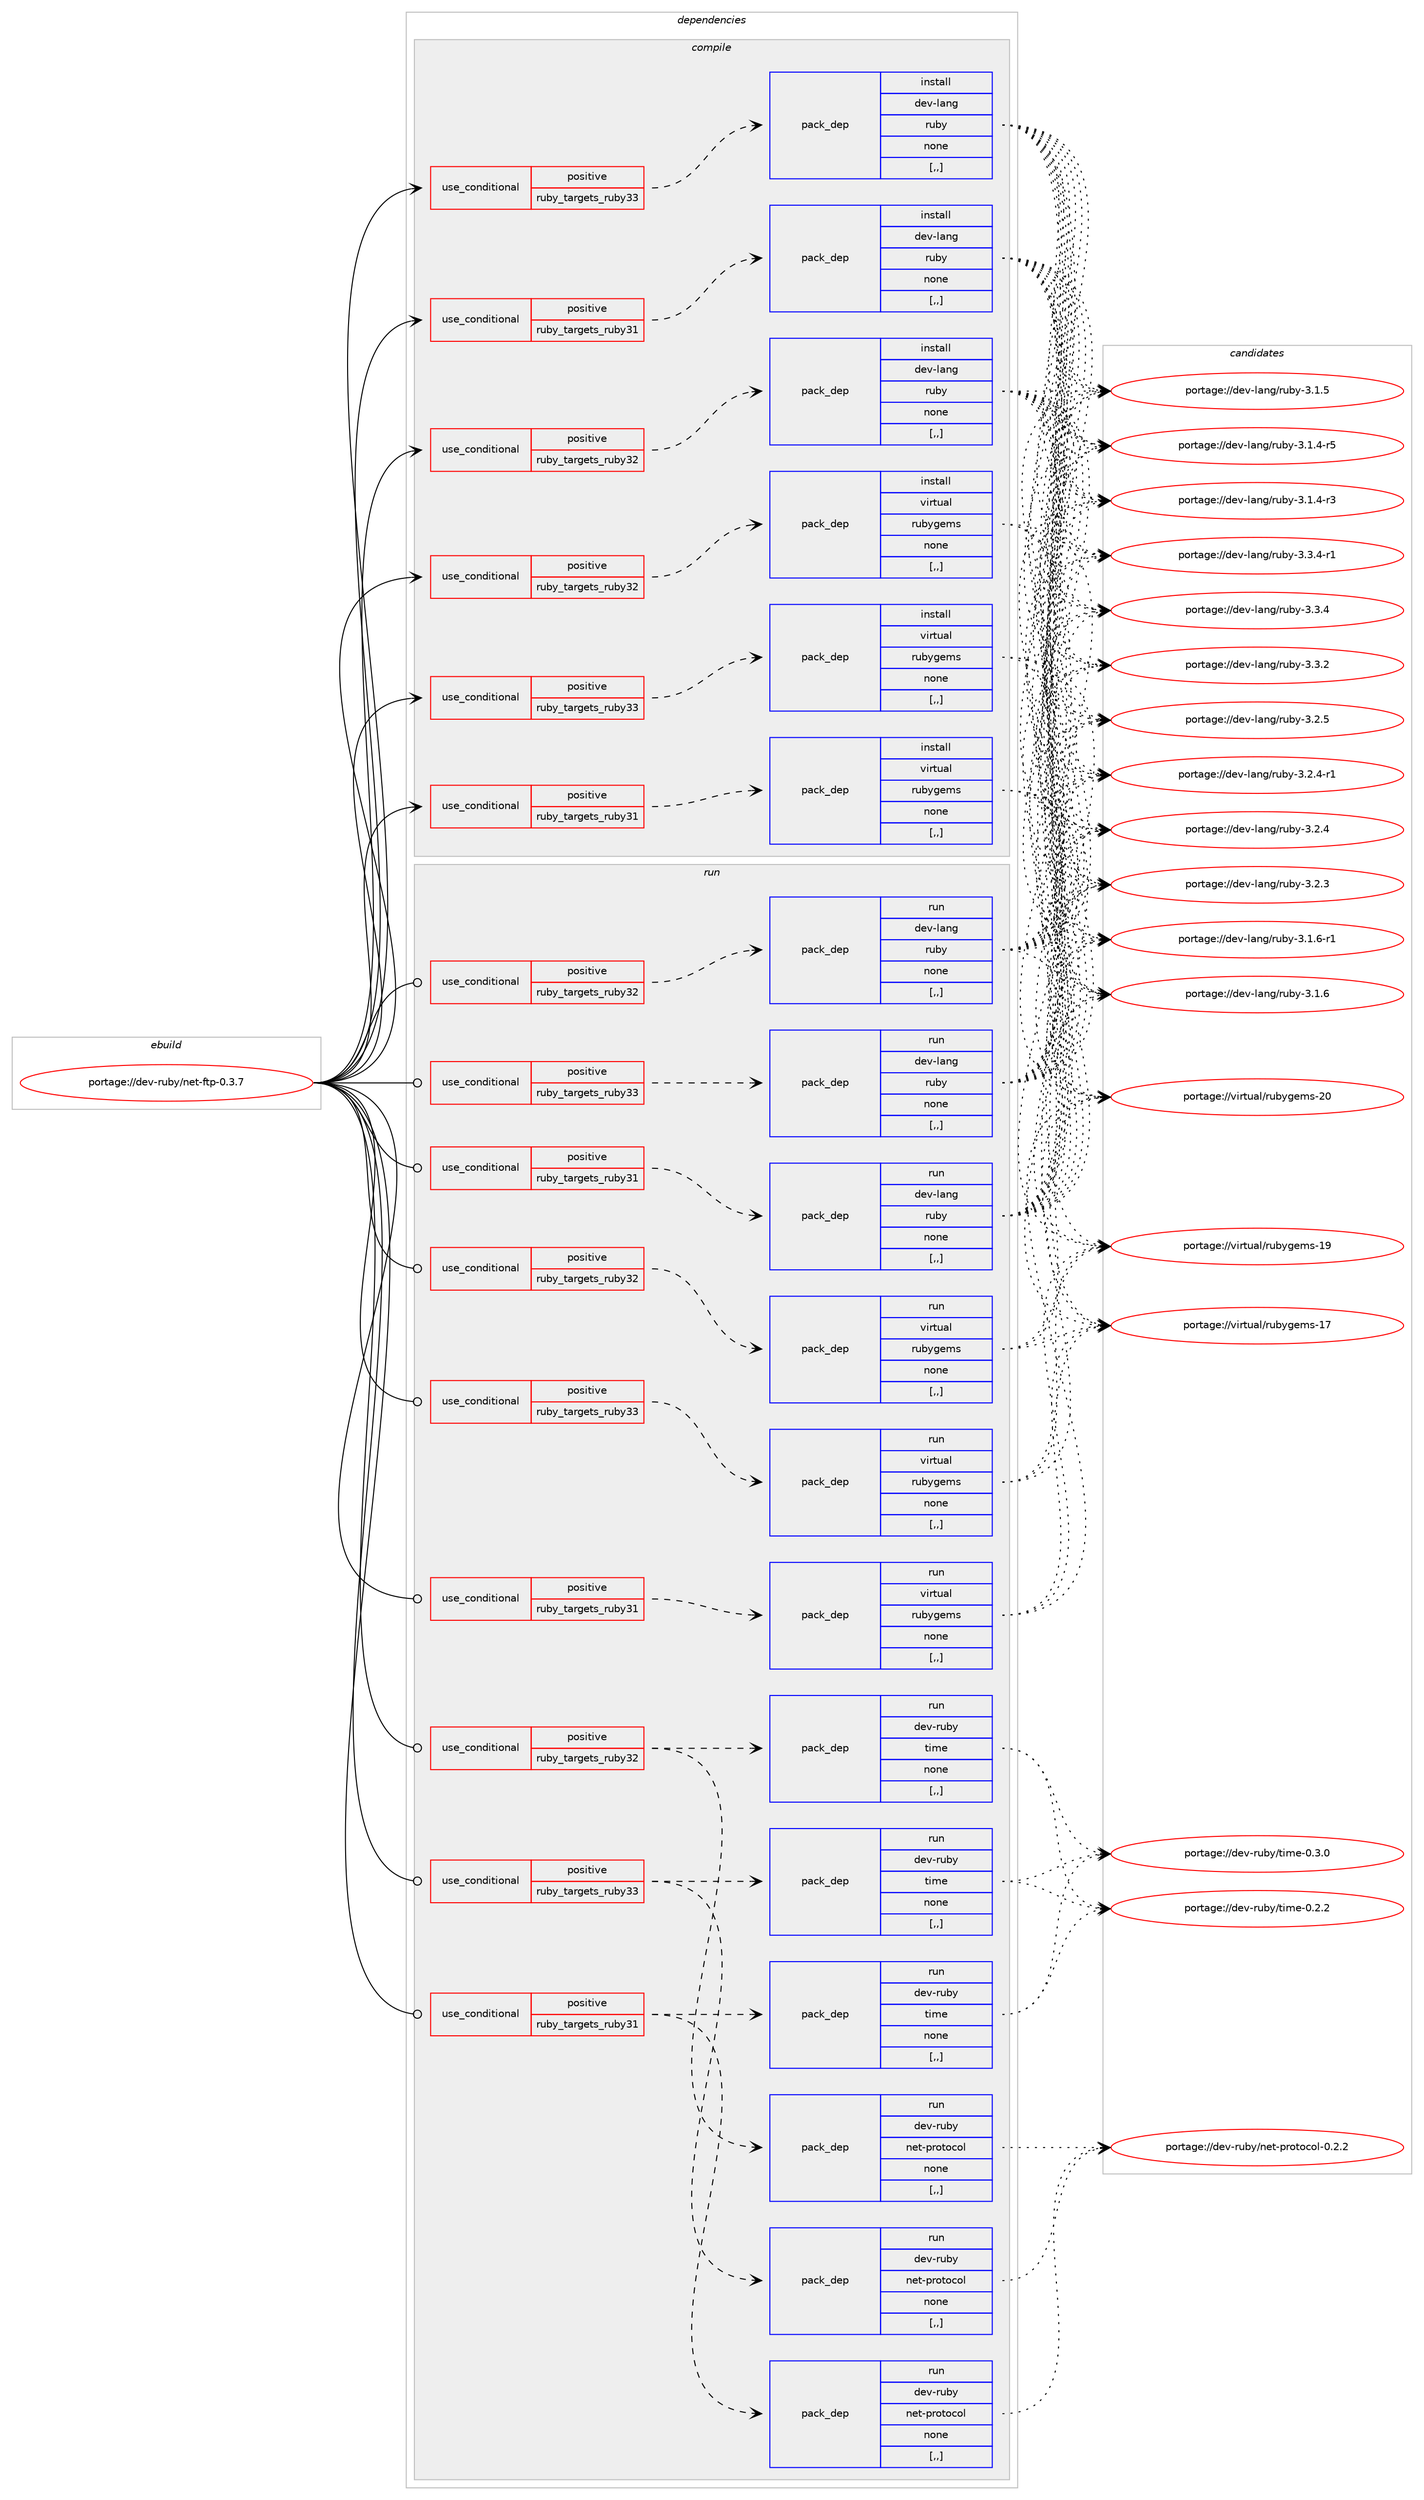digraph prolog {

# *************
# Graph options
# *************

newrank=true;
concentrate=true;
compound=true;
graph [rankdir=LR,fontname=Helvetica,fontsize=10,ranksep=1.5];#, ranksep=2.5, nodesep=0.2];
edge  [arrowhead=vee];
node  [fontname=Helvetica,fontsize=10];

# **********
# The ebuild
# **********

subgraph cluster_leftcol {
color=gray;
label=<<i>ebuild</i>>;
id [label="portage://dev-ruby/net-ftp-0.3.7", color=red, width=4, href="../dev-ruby/net-ftp-0.3.7.svg"];
}

# ****************
# The dependencies
# ****************

subgraph cluster_midcol {
color=gray;
label=<<i>dependencies</i>>;
subgraph cluster_compile {
fillcolor="#eeeeee";
style=filled;
label=<<i>compile</i>>;
subgraph cond51463 {
dependency191815 [label=<<TABLE BORDER="0" CELLBORDER="1" CELLSPACING="0" CELLPADDING="4"><TR><TD ROWSPAN="3" CELLPADDING="10">use_conditional</TD></TR><TR><TD>positive</TD></TR><TR><TD>ruby_targets_ruby31</TD></TR></TABLE>>, shape=none, color=red];
subgraph pack139009 {
dependency191816 [label=<<TABLE BORDER="0" CELLBORDER="1" CELLSPACING="0" CELLPADDING="4" WIDTH="220"><TR><TD ROWSPAN="6" CELLPADDING="30">pack_dep</TD></TR><TR><TD WIDTH="110">install</TD></TR><TR><TD>dev-lang</TD></TR><TR><TD>ruby</TD></TR><TR><TD>none</TD></TR><TR><TD>[,,]</TD></TR></TABLE>>, shape=none, color=blue];
}
dependency191815:e -> dependency191816:w [weight=20,style="dashed",arrowhead="vee"];
}
id:e -> dependency191815:w [weight=20,style="solid",arrowhead="vee"];
subgraph cond51464 {
dependency191817 [label=<<TABLE BORDER="0" CELLBORDER="1" CELLSPACING="0" CELLPADDING="4"><TR><TD ROWSPAN="3" CELLPADDING="10">use_conditional</TD></TR><TR><TD>positive</TD></TR><TR><TD>ruby_targets_ruby31</TD></TR></TABLE>>, shape=none, color=red];
subgraph pack139010 {
dependency191818 [label=<<TABLE BORDER="0" CELLBORDER="1" CELLSPACING="0" CELLPADDING="4" WIDTH="220"><TR><TD ROWSPAN="6" CELLPADDING="30">pack_dep</TD></TR><TR><TD WIDTH="110">install</TD></TR><TR><TD>virtual</TD></TR><TR><TD>rubygems</TD></TR><TR><TD>none</TD></TR><TR><TD>[,,]</TD></TR></TABLE>>, shape=none, color=blue];
}
dependency191817:e -> dependency191818:w [weight=20,style="dashed",arrowhead="vee"];
}
id:e -> dependency191817:w [weight=20,style="solid",arrowhead="vee"];
subgraph cond51465 {
dependency191819 [label=<<TABLE BORDER="0" CELLBORDER="1" CELLSPACING="0" CELLPADDING="4"><TR><TD ROWSPAN="3" CELLPADDING="10">use_conditional</TD></TR><TR><TD>positive</TD></TR><TR><TD>ruby_targets_ruby32</TD></TR></TABLE>>, shape=none, color=red];
subgraph pack139011 {
dependency191820 [label=<<TABLE BORDER="0" CELLBORDER="1" CELLSPACING="0" CELLPADDING="4" WIDTH="220"><TR><TD ROWSPAN="6" CELLPADDING="30">pack_dep</TD></TR><TR><TD WIDTH="110">install</TD></TR><TR><TD>dev-lang</TD></TR><TR><TD>ruby</TD></TR><TR><TD>none</TD></TR><TR><TD>[,,]</TD></TR></TABLE>>, shape=none, color=blue];
}
dependency191819:e -> dependency191820:w [weight=20,style="dashed",arrowhead="vee"];
}
id:e -> dependency191819:w [weight=20,style="solid",arrowhead="vee"];
subgraph cond51466 {
dependency191821 [label=<<TABLE BORDER="0" CELLBORDER="1" CELLSPACING="0" CELLPADDING="4"><TR><TD ROWSPAN="3" CELLPADDING="10">use_conditional</TD></TR><TR><TD>positive</TD></TR><TR><TD>ruby_targets_ruby32</TD></TR></TABLE>>, shape=none, color=red];
subgraph pack139012 {
dependency191822 [label=<<TABLE BORDER="0" CELLBORDER="1" CELLSPACING="0" CELLPADDING="4" WIDTH="220"><TR><TD ROWSPAN="6" CELLPADDING="30">pack_dep</TD></TR><TR><TD WIDTH="110">install</TD></TR><TR><TD>virtual</TD></TR><TR><TD>rubygems</TD></TR><TR><TD>none</TD></TR><TR><TD>[,,]</TD></TR></TABLE>>, shape=none, color=blue];
}
dependency191821:e -> dependency191822:w [weight=20,style="dashed",arrowhead="vee"];
}
id:e -> dependency191821:w [weight=20,style="solid",arrowhead="vee"];
subgraph cond51467 {
dependency191823 [label=<<TABLE BORDER="0" CELLBORDER="1" CELLSPACING="0" CELLPADDING="4"><TR><TD ROWSPAN="3" CELLPADDING="10">use_conditional</TD></TR><TR><TD>positive</TD></TR><TR><TD>ruby_targets_ruby33</TD></TR></TABLE>>, shape=none, color=red];
subgraph pack139013 {
dependency191824 [label=<<TABLE BORDER="0" CELLBORDER="1" CELLSPACING="0" CELLPADDING="4" WIDTH="220"><TR><TD ROWSPAN="6" CELLPADDING="30">pack_dep</TD></TR><TR><TD WIDTH="110">install</TD></TR><TR><TD>dev-lang</TD></TR><TR><TD>ruby</TD></TR><TR><TD>none</TD></TR><TR><TD>[,,]</TD></TR></TABLE>>, shape=none, color=blue];
}
dependency191823:e -> dependency191824:w [weight=20,style="dashed",arrowhead="vee"];
}
id:e -> dependency191823:w [weight=20,style="solid",arrowhead="vee"];
subgraph cond51468 {
dependency191825 [label=<<TABLE BORDER="0" CELLBORDER="1" CELLSPACING="0" CELLPADDING="4"><TR><TD ROWSPAN="3" CELLPADDING="10">use_conditional</TD></TR><TR><TD>positive</TD></TR><TR><TD>ruby_targets_ruby33</TD></TR></TABLE>>, shape=none, color=red];
subgraph pack139014 {
dependency191826 [label=<<TABLE BORDER="0" CELLBORDER="1" CELLSPACING="0" CELLPADDING="4" WIDTH="220"><TR><TD ROWSPAN="6" CELLPADDING="30">pack_dep</TD></TR><TR><TD WIDTH="110">install</TD></TR><TR><TD>virtual</TD></TR><TR><TD>rubygems</TD></TR><TR><TD>none</TD></TR><TR><TD>[,,]</TD></TR></TABLE>>, shape=none, color=blue];
}
dependency191825:e -> dependency191826:w [weight=20,style="dashed",arrowhead="vee"];
}
id:e -> dependency191825:w [weight=20,style="solid",arrowhead="vee"];
}
subgraph cluster_compileandrun {
fillcolor="#eeeeee";
style=filled;
label=<<i>compile and run</i>>;
}
subgraph cluster_run {
fillcolor="#eeeeee";
style=filled;
label=<<i>run</i>>;
subgraph cond51469 {
dependency191827 [label=<<TABLE BORDER="0" CELLBORDER="1" CELLSPACING="0" CELLPADDING="4"><TR><TD ROWSPAN="3" CELLPADDING="10">use_conditional</TD></TR><TR><TD>positive</TD></TR><TR><TD>ruby_targets_ruby31</TD></TR></TABLE>>, shape=none, color=red];
subgraph pack139015 {
dependency191828 [label=<<TABLE BORDER="0" CELLBORDER="1" CELLSPACING="0" CELLPADDING="4" WIDTH="220"><TR><TD ROWSPAN="6" CELLPADDING="30">pack_dep</TD></TR><TR><TD WIDTH="110">run</TD></TR><TR><TD>dev-lang</TD></TR><TR><TD>ruby</TD></TR><TR><TD>none</TD></TR><TR><TD>[,,]</TD></TR></TABLE>>, shape=none, color=blue];
}
dependency191827:e -> dependency191828:w [weight=20,style="dashed",arrowhead="vee"];
}
id:e -> dependency191827:w [weight=20,style="solid",arrowhead="odot"];
subgraph cond51470 {
dependency191829 [label=<<TABLE BORDER="0" CELLBORDER="1" CELLSPACING="0" CELLPADDING="4"><TR><TD ROWSPAN="3" CELLPADDING="10">use_conditional</TD></TR><TR><TD>positive</TD></TR><TR><TD>ruby_targets_ruby31</TD></TR></TABLE>>, shape=none, color=red];
subgraph pack139016 {
dependency191830 [label=<<TABLE BORDER="0" CELLBORDER="1" CELLSPACING="0" CELLPADDING="4" WIDTH="220"><TR><TD ROWSPAN="6" CELLPADDING="30">pack_dep</TD></TR><TR><TD WIDTH="110">run</TD></TR><TR><TD>dev-ruby</TD></TR><TR><TD>net-protocol</TD></TR><TR><TD>none</TD></TR><TR><TD>[,,]</TD></TR></TABLE>>, shape=none, color=blue];
}
dependency191829:e -> dependency191830:w [weight=20,style="dashed",arrowhead="vee"];
subgraph pack139017 {
dependency191831 [label=<<TABLE BORDER="0" CELLBORDER="1" CELLSPACING="0" CELLPADDING="4" WIDTH="220"><TR><TD ROWSPAN="6" CELLPADDING="30">pack_dep</TD></TR><TR><TD WIDTH="110">run</TD></TR><TR><TD>dev-ruby</TD></TR><TR><TD>time</TD></TR><TR><TD>none</TD></TR><TR><TD>[,,]</TD></TR></TABLE>>, shape=none, color=blue];
}
dependency191829:e -> dependency191831:w [weight=20,style="dashed",arrowhead="vee"];
}
id:e -> dependency191829:w [weight=20,style="solid",arrowhead="odot"];
subgraph cond51471 {
dependency191832 [label=<<TABLE BORDER="0" CELLBORDER="1" CELLSPACING="0" CELLPADDING="4"><TR><TD ROWSPAN="3" CELLPADDING="10">use_conditional</TD></TR><TR><TD>positive</TD></TR><TR><TD>ruby_targets_ruby31</TD></TR></TABLE>>, shape=none, color=red];
subgraph pack139018 {
dependency191833 [label=<<TABLE BORDER="0" CELLBORDER="1" CELLSPACING="0" CELLPADDING="4" WIDTH="220"><TR><TD ROWSPAN="6" CELLPADDING="30">pack_dep</TD></TR><TR><TD WIDTH="110">run</TD></TR><TR><TD>virtual</TD></TR><TR><TD>rubygems</TD></TR><TR><TD>none</TD></TR><TR><TD>[,,]</TD></TR></TABLE>>, shape=none, color=blue];
}
dependency191832:e -> dependency191833:w [weight=20,style="dashed",arrowhead="vee"];
}
id:e -> dependency191832:w [weight=20,style="solid",arrowhead="odot"];
subgraph cond51472 {
dependency191834 [label=<<TABLE BORDER="0" CELLBORDER="1" CELLSPACING="0" CELLPADDING="4"><TR><TD ROWSPAN="3" CELLPADDING="10">use_conditional</TD></TR><TR><TD>positive</TD></TR><TR><TD>ruby_targets_ruby32</TD></TR></TABLE>>, shape=none, color=red];
subgraph pack139019 {
dependency191835 [label=<<TABLE BORDER="0" CELLBORDER="1" CELLSPACING="0" CELLPADDING="4" WIDTH="220"><TR><TD ROWSPAN="6" CELLPADDING="30">pack_dep</TD></TR><TR><TD WIDTH="110">run</TD></TR><TR><TD>dev-lang</TD></TR><TR><TD>ruby</TD></TR><TR><TD>none</TD></TR><TR><TD>[,,]</TD></TR></TABLE>>, shape=none, color=blue];
}
dependency191834:e -> dependency191835:w [weight=20,style="dashed",arrowhead="vee"];
}
id:e -> dependency191834:w [weight=20,style="solid",arrowhead="odot"];
subgraph cond51473 {
dependency191836 [label=<<TABLE BORDER="0" CELLBORDER="1" CELLSPACING="0" CELLPADDING="4"><TR><TD ROWSPAN="3" CELLPADDING="10">use_conditional</TD></TR><TR><TD>positive</TD></TR><TR><TD>ruby_targets_ruby32</TD></TR></TABLE>>, shape=none, color=red];
subgraph pack139020 {
dependency191837 [label=<<TABLE BORDER="0" CELLBORDER="1" CELLSPACING="0" CELLPADDING="4" WIDTH="220"><TR><TD ROWSPAN="6" CELLPADDING="30">pack_dep</TD></TR><TR><TD WIDTH="110">run</TD></TR><TR><TD>dev-ruby</TD></TR><TR><TD>net-protocol</TD></TR><TR><TD>none</TD></TR><TR><TD>[,,]</TD></TR></TABLE>>, shape=none, color=blue];
}
dependency191836:e -> dependency191837:w [weight=20,style="dashed",arrowhead="vee"];
subgraph pack139021 {
dependency191838 [label=<<TABLE BORDER="0" CELLBORDER="1" CELLSPACING="0" CELLPADDING="4" WIDTH="220"><TR><TD ROWSPAN="6" CELLPADDING="30">pack_dep</TD></TR><TR><TD WIDTH="110">run</TD></TR><TR><TD>dev-ruby</TD></TR><TR><TD>time</TD></TR><TR><TD>none</TD></TR><TR><TD>[,,]</TD></TR></TABLE>>, shape=none, color=blue];
}
dependency191836:e -> dependency191838:w [weight=20,style="dashed",arrowhead="vee"];
}
id:e -> dependency191836:w [weight=20,style="solid",arrowhead="odot"];
subgraph cond51474 {
dependency191839 [label=<<TABLE BORDER="0" CELLBORDER="1" CELLSPACING="0" CELLPADDING="4"><TR><TD ROWSPAN="3" CELLPADDING="10">use_conditional</TD></TR><TR><TD>positive</TD></TR><TR><TD>ruby_targets_ruby32</TD></TR></TABLE>>, shape=none, color=red];
subgraph pack139022 {
dependency191840 [label=<<TABLE BORDER="0" CELLBORDER="1" CELLSPACING="0" CELLPADDING="4" WIDTH="220"><TR><TD ROWSPAN="6" CELLPADDING="30">pack_dep</TD></TR><TR><TD WIDTH="110">run</TD></TR><TR><TD>virtual</TD></TR><TR><TD>rubygems</TD></TR><TR><TD>none</TD></TR><TR><TD>[,,]</TD></TR></TABLE>>, shape=none, color=blue];
}
dependency191839:e -> dependency191840:w [weight=20,style="dashed",arrowhead="vee"];
}
id:e -> dependency191839:w [weight=20,style="solid",arrowhead="odot"];
subgraph cond51475 {
dependency191841 [label=<<TABLE BORDER="0" CELLBORDER="1" CELLSPACING="0" CELLPADDING="4"><TR><TD ROWSPAN="3" CELLPADDING="10">use_conditional</TD></TR><TR><TD>positive</TD></TR><TR><TD>ruby_targets_ruby33</TD></TR></TABLE>>, shape=none, color=red];
subgraph pack139023 {
dependency191842 [label=<<TABLE BORDER="0" CELLBORDER="1" CELLSPACING="0" CELLPADDING="4" WIDTH="220"><TR><TD ROWSPAN="6" CELLPADDING="30">pack_dep</TD></TR><TR><TD WIDTH="110">run</TD></TR><TR><TD>dev-lang</TD></TR><TR><TD>ruby</TD></TR><TR><TD>none</TD></TR><TR><TD>[,,]</TD></TR></TABLE>>, shape=none, color=blue];
}
dependency191841:e -> dependency191842:w [weight=20,style="dashed",arrowhead="vee"];
}
id:e -> dependency191841:w [weight=20,style="solid",arrowhead="odot"];
subgraph cond51476 {
dependency191843 [label=<<TABLE BORDER="0" CELLBORDER="1" CELLSPACING="0" CELLPADDING="4"><TR><TD ROWSPAN="3" CELLPADDING="10">use_conditional</TD></TR><TR><TD>positive</TD></TR><TR><TD>ruby_targets_ruby33</TD></TR></TABLE>>, shape=none, color=red];
subgraph pack139024 {
dependency191844 [label=<<TABLE BORDER="0" CELLBORDER="1" CELLSPACING="0" CELLPADDING="4" WIDTH="220"><TR><TD ROWSPAN="6" CELLPADDING="30">pack_dep</TD></TR><TR><TD WIDTH="110">run</TD></TR><TR><TD>dev-ruby</TD></TR><TR><TD>net-protocol</TD></TR><TR><TD>none</TD></TR><TR><TD>[,,]</TD></TR></TABLE>>, shape=none, color=blue];
}
dependency191843:e -> dependency191844:w [weight=20,style="dashed",arrowhead="vee"];
subgraph pack139025 {
dependency191845 [label=<<TABLE BORDER="0" CELLBORDER="1" CELLSPACING="0" CELLPADDING="4" WIDTH="220"><TR><TD ROWSPAN="6" CELLPADDING="30">pack_dep</TD></TR><TR><TD WIDTH="110">run</TD></TR><TR><TD>dev-ruby</TD></TR><TR><TD>time</TD></TR><TR><TD>none</TD></TR><TR><TD>[,,]</TD></TR></TABLE>>, shape=none, color=blue];
}
dependency191843:e -> dependency191845:w [weight=20,style="dashed",arrowhead="vee"];
}
id:e -> dependency191843:w [weight=20,style="solid",arrowhead="odot"];
subgraph cond51477 {
dependency191846 [label=<<TABLE BORDER="0" CELLBORDER="1" CELLSPACING="0" CELLPADDING="4"><TR><TD ROWSPAN="3" CELLPADDING="10">use_conditional</TD></TR><TR><TD>positive</TD></TR><TR><TD>ruby_targets_ruby33</TD></TR></TABLE>>, shape=none, color=red];
subgraph pack139026 {
dependency191847 [label=<<TABLE BORDER="0" CELLBORDER="1" CELLSPACING="0" CELLPADDING="4" WIDTH="220"><TR><TD ROWSPAN="6" CELLPADDING="30">pack_dep</TD></TR><TR><TD WIDTH="110">run</TD></TR><TR><TD>virtual</TD></TR><TR><TD>rubygems</TD></TR><TR><TD>none</TD></TR><TR><TD>[,,]</TD></TR></TABLE>>, shape=none, color=blue];
}
dependency191846:e -> dependency191847:w [weight=20,style="dashed",arrowhead="vee"];
}
id:e -> dependency191846:w [weight=20,style="solid",arrowhead="odot"];
}
}

# **************
# The candidates
# **************

subgraph cluster_choices {
rank=same;
color=gray;
label=<<i>candidates</i>>;

subgraph choice139009 {
color=black;
nodesep=1;
choice100101118451089711010347114117981214551465146524511449 [label="portage://dev-lang/ruby-3.3.4-r1", color=red, width=4,href="../dev-lang/ruby-3.3.4-r1.svg"];
choice10010111845108971101034711411798121455146514652 [label="portage://dev-lang/ruby-3.3.4", color=red, width=4,href="../dev-lang/ruby-3.3.4.svg"];
choice10010111845108971101034711411798121455146514650 [label="portage://dev-lang/ruby-3.3.2", color=red, width=4,href="../dev-lang/ruby-3.3.2.svg"];
choice10010111845108971101034711411798121455146504653 [label="portage://dev-lang/ruby-3.2.5", color=red, width=4,href="../dev-lang/ruby-3.2.5.svg"];
choice100101118451089711010347114117981214551465046524511449 [label="portage://dev-lang/ruby-3.2.4-r1", color=red, width=4,href="../dev-lang/ruby-3.2.4-r1.svg"];
choice10010111845108971101034711411798121455146504652 [label="portage://dev-lang/ruby-3.2.4", color=red, width=4,href="../dev-lang/ruby-3.2.4.svg"];
choice10010111845108971101034711411798121455146504651 [label="portage://dev-lang/ruby-3.2.3", color=red, width=4,href="../dev-lang/ruby-3.2.3.svg"];
choice100101118451089711010347114117981214551464946544511449 [label="portage://dev-lang/ruby-3.1.6-r1", color=red, width=4,href="../dev-lang/ruby-3.1.6-r1.svg"];
choice10010111845108971101034711411798121455146494654 [label="portage://dev-lang/ruby-3.1.6", color=red, width=4,href="../dev-lang/ruby-3.1.6.svg"];
choice10010111845108971101034711411798121455146494653 [label="portage://dev-lang/ruby-3.1.5", color=red, width=4,href="../dev-lang/ruby-3.1.5.svg"];
choice100101118451089711010347114117981214551464946524511453 [label="portage://dev-lang/ruby-3.1.4-r5", color=red, width=4,href="../dev-lang/ruby-3.1.4-r5.svg"];
choice100101118451089711010347114117981214551464946524511451 [label="portage://dev-lang/ruby-3.1.4-r3", color=red, width=4,href="../dev-lang/ruby-3.1.4-r3.svg"];
dependency191816:e -> choice100101118451089711010347114117981214551465146524511449:w [style=dotted,weight="100"];
dependency191816:e -> choice10010111845108971101034711411798121455146514652:w [style=dotted,weight="100"];
dependency191816:e -> choice10010111845108971101034711411798121455146514650:w [style=dotted,weight="100"];
dependency191816:e -> choice10010111845108971101034711411798121455146504653:w [style=dotted,weight="100"];
dependency191816:e -> choice100101118451089711010347114117981214551465046524511449:w [style=dotted,weight="100"];
dependency191816:e -> choice10010111845108971101034711411798121455146504652:w [style=dotted,weight="100"];
dependency191816:e -> choice10010111845108971101034711411798121455146504651:w [style=dotted,weight="100"];
dependency191816:e -> choice100101118451089711010347114117981214551464946544511449:w [style=dotted,weight="100"];
dependency191816:e -> choice10010111845108971101034711411798121455146494654:w [style=dotted,weight="100"];
dependency191816:e -> choice10010111845108971101034711411798121455146494653:w [style=dotted,weight="100"];
dependency191816:e -> choice100101118451089711010347114117981214551464946524511453:w [style=dotted,weight="100"];
dependency191816:e -> choice100101118451089711010347114117981214551464946524511451:w [style=dotted,weight="100"];
}
subgraph choice139010 {
color=black;
nodesep=1;
choice118105114116117971084711411798121103101109115455048 [label="portage://virtual/rubygems-20", color=red, width=4,href="../virtual/rubygems-20.svg"];
choice118105114116117971084711411798121103101109115454957 [label="portage://virtual/rubygems-19", color=red, width=4,href="../virtual/rubygems-19.svg"];
choice118105114116117971084711411798121103101109115454955 [label="portage://virtual/rubygems-17", color=red, width=4,href="../virtual/rubygems-17.svg"];
dependency191818:e -> choice118105114116117971084711411798121103101109115455048:w [style=dotted,weight="100"];
dependency191818:e -> choice118105114116117971084711411798121103101109115454957:w [style=dotted,weight="100"];
dependency191818:e -> choice118105114116117971084711411798121103101109115454955:w [style=dotted,weight="100"];
}
subgraph choice139011 {
color=black;
nodesep=1;
choice100101118451089711010347114117981214551465146524511449 [label="portage://dev-lang/ruby-3.3.4-r1", color=red, width=4,href="../dev-lang/ruby-3.3.4-r1.svg"];
choice10010111845108971101034711411798121455146514652 [label="portage://dev-lang/ruby-3.3.4", color=red, width=4,href="../dev-lang/ruby-3.3.4.svg"];
choice10010111845108971101034711411798121455146514650 [label="portage://dev-lang/ruby-3.3.2", color=red, width=4,href="../dev-lang/ruby-3.3.2.svg"];
choice10010111845108971101034711411798121455146504653 [label="portage://dev-lang/ruby-3.2.5", color=red, width=4,href="../dev-lang/ruby-3.2.5.svg"];
choice100101118451089711010347114117981214551465046524511449 [label="portage://dev-lang/ruby-3.2.4-r1", color=red, width=4,href="../dev-lang/ruby-3.2.4-r1.svg"];
choice10010111845108971101034711411798121455146504652 [label="portage://dev-lang/ruby-3.2.4", color=red, width=4,href="../dev-lang/ruby-3.2.4.svg"];
choice10010111845108971101034711411798121455146504651 [label="portage://dev-lang/ruby-3.2.3", color=red, width=4,href="../dev-lang/ruby-3.2.3.svg"];
choice100101118451089711010347114117981214551464946544511449 [label="portage://dev-lang/ruby-3.1.6-r1", color=red, width=4,href="../dev-lang/ruby-3.1.6-r1.svg"];
choice10010111845108971101034711411798121455146494654 [label="portage://dev-lang/ruby-3.1.6", color=red, width=4,href="../dev-lang/ruby-3.1.6.svg"];
choice10010111845108971101034711411798121455146494653 [label="portage://dev-lang/ruby-3.1.5", color=red, width=4,href="../dev-lang/ruby-3.1.5.svg"];
choice100101118451089711010347114117981214551464946524511453 [label="portage://dev-lang/ruby-3.1.4-r5", color=red, width=4,href="../dev-lang/ruby-3.1.4-r5.svg"];
choice100101118451089711010347114117981214551464946524511451 [label="portage://dev-lang/ruby-3.1.4-r3", color=red, width=4,href="../dev-lang/ruby-3.1.4-r3.svg"];
dependency191820:e -> choice100101118451089711010347114117981214551465146524511449:w [style=dotted,weight="100"];
dependency191820:e -> choice10010111845108971101034711411798121455146514652:w [style=dotted,weight="100"];
dependency191820:e -> choice10010111845108971101034711411798121455146514650:w [style=dotted,weight="100"];
dependency191820:e -> choice10010111845108971101034711411798121455146504653:w [style=dotted,weight="100"];
dependency191820:e -> choice100101118451089711010347114117981214551465046524511449:w [style=dotted,weight="100"];
dependency191820:e -> choice10010111845108971101034711411798121455146504652:w [style=dotted,weight="100"];
dependency191820:e -> choice10010111845108971101034711411798121455146504651:w [style=dotted,weight="100"];
dependency191820:e -> choice100101118451089711010347114117981214551464946544511449:w [style=dotted,weight="100"];
dependency191820:e -> choice10010111845108971101034711411798121455146494654:w [style=dotted,weight="100"];
dependency191820:e -> choice10010111845108971101034711411798121455146494653:w [style=dotted,weight="100"];
dependency191820:e -> choice100101118451089711010347114117981214551464946524511453:w [style=dotted,weight="100"];
dependency191820:e -> choice100101118451089711010347114117981214551464946524511451:w [style=dotted,weight="100"];
}
subgraph choice139012 {
color=black;
nodesep=1;
choice118105114116117971084711411798121103101109115455048 [label="portage://virtual/rubygems-20", color=red, width=4,href="../virtual/rubygems-20.svg"];
choice118105114116117971084711411798121103101109115454957 [label="portage://virtual/rubygems-19", color=red, width=4,href="../virtual/rubygems-19.svg"];
choice118105114116117971084711411798121103101109115454955 [label="portage://virtual/rubygems-17", color=red, width=4,href="../virtual/rubygems-17.svg"];
dependency191822:e -> choice118105114116117971084711411798121103101109115455048:w [style=dotted,weight="100"];
dependency191822:e -> choice118105114116117971084711411798121103101109115454957:w [style=dotted,weight="100"];
dependency191822:e -> choice118105114116117971084711411798121103101109115454955:w [style=dotted,weight="100"];
}
subgraph choice139013 {
color=black;
nodesep=1;
choice100101118451089711010347114117981214551465146524511449 [label="portage://dev-lang/ruby-3.3.4-r1", color=red, width=4,href="../dev-lang/ruby-3.3.4-r1.svg"];
choice10010111845108971101034711411798121455146514652 [label="portage://dev-lang/ruby-3.3.4", color=red, width=4,href="../dev-lang/ruby-3.3.4.svg"];
choice10010111845108971101034711411798121455146514650 [label="portage://dev-lang/ruby-3.3.2", color=red, width=4,href="../dev-lang/ruby-3.3.2.svg"];
choice10010111845108971101034711411798121455146504653 [label="portage://dev-lang/ruby-3.2.5", color=red, width=4,href="../dev-lang/ruby-3.2.5.svg"];
choice100101118451089711010347114117981214551465046524511449 [label="portage://dev-lang/ruby-3.2.4-r1", color=red, width=4,href="../dev-lang/ruby-3.2.4-r1.svg"];
choice10010111845108971101034711411798121455146504652 [label="portage://dev-lang/ruby-3.2.4", color=red, width=4,href="../dev-lang/ruby-3.2.4.svg"];
choice10010111845108971101034711411798121455146504651 [label="portage://dev-lang/ruby-3.2.3", color=red, width=4,href="../dev-lang/ruby-3.2.3.svg"];
choice100101118451089711010347114117981214551464946544511449 [label="portage://dev-lang/ruby-3.1.6-r1", color=red, width=4,href="../dev-lang/ruby-3.1.6-r1.svg"];
choice10010111845108971101034711411798121455146494654 [label="portage://dev-lang/ruby-3.1.6", color=red, width=4,href="../dev-lang/ruby-3.1.6.svg"];
choice10010111845108971101034711411798121455146494653 [label="portage://dev-lang/ruby-3.1.5", color=red, width=4,href="../dev-lang/ruby-3.1.5.svg"];
choice100101118451089711010347114117981214551464946524511453 [label="portage://dev-lang/ruby-3.1.4-r5", color=red, width=4,href="../dev-lang/ruby-3.1.4-r5.svg"];
choice100101118451089711010347114117981214551464946524511451 [label="portage://dev-lang/ruby-3.1.4-r3", color=red, width=4,href="../dev-lang/ruby-3.1.4-r3.svg"];
dependency191824:e -> choice100101118451089711010347114117981214551465146524511449:w [style=dotted,weight="100"];
dependency191824:e -> choice10010111845108971101034711411798121455146514652:w [style=dotted,weight="100"];
dependency191824:e -> choice10010111845108971101034711411798121455146514650:w [style=dotted,weight="100"];
dependency191824:e -> choice10010111845108971101034711411798121455146504653:w [style=dotted,weight="100"];
dependency191824:e -> choice100101118451089711010347114117981214551465046524511449:w [style=dotted,weight="100"];
dependency191824:e -> choice10010111845108971101034711411798121455146504652:w [style=dotted,weight="100"];
dependency191824:e -> choice10010111845108971101034711411798121455146504651:w [style=dotted,weight="100"];
dependency191824:e -> choice100101118451089711010347114117981214551464946544511449:w [style=dotted,weight="100"];
dependency191824:e -> choice10010111845108971101034711411798121455146494654:w [style=dotted,weight="100"];
dependency191824:e -> choice10010111845108971101034711411798121455146494653:w [style=dotted,weight="100"];
dependency191824:e -> choice100101118451089711010347114117981214551464946524511453:w [style=dotted,weight="100"];
dependency191824:e -> choice100101118451089711010347114117981214551464946524511451:w [style=dotted,weight="100"];
}
subgraph choice139014 {
color=black;
nodesep=1;
choice118105114116117971084711411798121103101109115455048 [label="portage://virtual/rubygems-20", color=red, width=4,href="../virtual/rubygems-20.svg"];
choice118105114116117971084711411798121103101109115454957 [label="portage://virtual/rubygems-19", color=red, width=4,href="../virtual/rubygems-19.svg"];
choice118105114116117971084711411798121103101109115454955 [label="portage://virtual/rubygems-17", color=red, width=4,href="../virtual/rubygems-17.svg"];
dependency191826:e -> choice118105114116117971084711411798121103101109115455048:w [style=dotted,weight="100"];
dependency191826:e -> choice118105114116117971084711411798121103101109115454957:w [style=dotted,weight="100"];
dependency191826:e -> choice118105114116117971084711411798121103101109115454955:w [style=dotted,weight="100"];
}
subgraph choice139015 {
color=black;
nodesep=1;
choice100101118451089711010347114117981214551465146524511449 [label="portage://dev-lang/ruby-3.3.4-r1", color=red, width=4,href="../dev-lang/ruby-3.3.4-r1.svg"];
choice10010111845108971101034711411798121455146514652 [label="portage://dev-lang/ruby-3.3.4", color=red, width=4,href="../dev-lang/ruby-3.3.4.svg"];
choice10010111845108971101034711411798121455146514650 [label="portage://dev-lang/ruby-3.3.2", color=red, width=4,href="../dev-lang/ruby-3.3.2.svg"];
choice10010111845108971101034711411798121455146504653 [label="portage://dev-lang/ruby-3.2.5", color=red, width=4,href="../dev-lang/ruby-3.2.5.svg"];
choice100101118451089711010347114117981214551465046524511449 [label="portage://dev-lang/ruby-3.2.4-r1", color=red, width=4,href="../dev-lang/ruby-3.2.4-r1.svg"];
choice10010111845108971101034711411798121455146504652 [label="portage://dev-lang/ruby-3.2.4", color=red, width=4,href="../dev-lang/ruby-3.2.4.svg"];
choice10010111845108971101034711411798121455146504651 [label="portage://dev-lang/ruby-3.2.3", color=red, width=4,href="../dev-lang/ruby-3.2.3.svg"];
choice100101118451089711010347114117981214551464946544511449 [label="portage://dev-lang/ruby-3.1.6-r1", color=red, width=4,href="../dev-lang/ruby-3.1.6-r1.svg"];
choice10010111845108971101034711411798121455146494654 [label="portage://dev-lang/ruby-3.1.6", color=red, width=4,href="../dev-lang/ruby-3.1.6.svg"];
choice10010111845108971101034711411798121455146494653 [label="portage://dev-lang/ruby-3.1.5", color=red, width=4,href="../dev-lang/ruby-3.1.5.svg"];
choice100101118451089711010347114117981214551464946524511453 [label="portage://dev-lang/ruby-3.1.4-r5", color=red, width=4,href="../dev-lang/ruby-3.1.4-r5.svg"];
choice100101118451089711010347114117981214551464946524511451 [label="portage://dev-lang/ruby-3.1.4-r3", color=red, width=4,href="../dev-lang/ruby-3.1.4-r3.svg"];
dependency191828:e -> choice100101118451089711010347114117981214551465146524511449:w [style=dotted,weight="100"];
dependency191828:e -> choice10010111845108971101034711411798121455146514652:w [style=dotted,weight="100"];
dependency191828:e -> choice10010111845108971101034711411798121455146514650:w [style=dotted,weight="100"];
dependency191828:e -> choice10010111845108971101034711411798121455146504653:w [style=dotted,weight="100"];
dependency191828:e -> choice100101118451089711010347114117981214551465046524511449:w [style=dotted,weight="100"];
dependency191828:e -> choice10010111845108971101034711411798121455146504652:w [style=dotted,weight="100"];
dependency191828:e -> choice10010111845108971101034711411798121455146504651:w [style=dotted,weight="100"];
dependency191828:e -> choice100101118451089711010347114117981214551464946544511449:w [style=dotted,weight="100"];
dependency191828:e -> choice10010111845108971101034711411798121455146494654:w [style=dotted,weight="100"];
dependency191828:e -> choice10010111845108971101034711411798121455146494653:w [style=dotted,weight="100"];
dependency191828:e -> choice100101118451089711010347114117981214551464946524511453:w [style=dotted,weight="100"];
dependency191828:e -> choice100101118451089711010347114117981214551464946524511451:w [style=dotted,weight="100"];
}
subgraph choice139016 {
color=black;
nodesep=1;
choice1001011184511411798121471101011164511211411111611199111108454846504650 [label="portage://dev-ruby/net-protocol-0.2.2", color=red, width=4,href="../dev-ruby/net-protocol-0.2.2.svg"];
dependency191830:e -> choice1001011184511411798121471101011164511211411111611199111108454846504650:w [style=dotted,weight="100"];
}
subgraph choice139017 {
color=black;
nodesep=1;
choice100101118451141179812147116105109101454846514648 [label="portage://dev-ruby/time-0.3.0", color=red, width=4,href="../dev-ruby/time-0.3.0.svg"];
choice100101118451141179812147116105109101454846504650 [label="portage://dev-ruby/time-0.2.2", color=red, width=4,href="../dev-ruby/time-0.2.2.svg"];
dependency191831:e -> choice100101118451141179812147116105109101454846514648:w [style=dotted,weight="100"];
dependency191831:e -> choice100101118451141179812147116105109101454846504650:w [style=dotted,weight="100"];
}
subgraph choice139018 {
color=black;
nodesep=1;
choice118105114116117971084711411798121103101109115455048 [label="portage://virtual/rubygems-20", color=red, width=4,href="../virtual/rubygems-20.svg"];
choice118105114116117971084711411798121103101109115454957 [label="portage://virtual/rubygems-19", color=red, width=4,href="../virtual/rubygems-19.svg"];
choice118105114116117971084711411798121103101109115454955 [label="portage://virtual/rubygems-17", color=red, width=4,href="../virtual/rubygems-17.svg"];
dependency191833:e -> choice118105114116117971084711411798121103101109115455048:w [style=dotted,weight="100"];
dependency191833:e -> choice118105114116117971084711411798121103101109115454957:w [style=dotted,weight="100"];
dependency191833:e -> choice118105114116117971084711411798121103101109115454955:w [style=dotted,weight="100"];
}
subgraph choice139019 {
color=black;
nodesep=1;
choice100101118451089711010347114117981214551465146524511449 [label="portage://dev-lang/ruby-3.3.4-r1", color=red, width=4,href="../dev-lang/ruby-3.3.4-r1.svg"];
choice10010111845108971101034711411798121455146514652 [label="portage://dev-lang/ruby-3.3.4", color=red, width=4,href="../dev-lang/ruby-3.3.4.svg"];
choice10010111845108971101034711411798121455146514650 [label="portage://dev-lang/ruby-3.3.2", color=red, width=4,href="../dev-lang/ruby-3.3.2.svg"];
choice10010111845108971101034711411798121455146504653 [label="portage://dev-lang/ruby-3.2.5", color=red, width=4,href="../dev-lang/ruby-3.2.5.svg"];
choice100101118451089711010347114117981214551465046524511449 [label="portage://dev-lang/ruby-3.2.4-r1", color=red, width=4,href="../dev-lang/ruby-3.2.4-r1.svg"];
choice10010111845108971101034711411798121455146504652 [label="portage://dev-lang/ruby-3.2.4", color=red, width=4,href="../dev-lang/ruby-3.2.4.svg"];
choice10010111845108971101034711411798121455146504651 [label="portage://dev-lang/ruby-3.2.3", color=red, width=4,href="../dev-lang/ruby-3.2.3.svg"];
choice100101118451089711010347114117981214551464946544511449 [label="portage://dev-lang/ruby-3.1.6-r1", color=red, width=4,href="../dev-lang/ruby-3.1.6-r1.svg"];
choice10010111845108971101034711411798121455146494654 [label="portage://dev-lang/ruby-3.1.6", color=red, width=4,href="../dev-lang/ruby-3.1.6.svg"];
choice10010111845108971101034711411798121455146494653 [label="portage://dev-lang/ruby-3.1.5", color=red, width=4,href="../dev-lang/ruby-3.1.5.svg"];
choice100101118451089711010347114117981214551464946524511453 [label="portage://dev-lang/ruby-3.1.4-r5", color=red, width=4,href="../dev-lang/ruby-3.1.4-r5.svg"];
choice100101118451089711010347114117981214551464946524511451 [label="portage://dev-lang/ruby-3.1.4-r3", color=red, width=4,href="../dev-lang/ruby-3.1.4-r3.svg"];
dependency191835:e -> choice100101118451089711010347114117981214551465146524511449:w [style=dotted,weight="100"];
dependency191835:e -> choice10010111845108971101034711411798121455146514652:w [style=dotted,weight="100"];
dependency191835:e -> choice10010111845108971101034711411798121455146514650:w [style=dotted,weight="100"];
dependency191835:e -> choice10010111845108971101034711411798121455146504653:w [style=dotted,weight="100"];
dependency191835:e -> choice100101118451089711010347114117981214551465046524511449:w [style=dotted,weight="100"];
dependency191835:e -> choice10010111845108971101034711411798121455146504652:w [style=dotted,weight="100"];
dependency191835:e -> choice10010111845108971101034711411798121455146504651:w [style=dotted,weight="100"];
dependency191835:e -> choice100101118451089711010347114117981214551464946544511449:w [style=dotted,weight="100"];
dependency191835:e -> choice10010111845108971101034711411798121455146494654:w [style=dotted,weight="100"];
dependency191835:e -> choice10010111845108971101034711411798121455146494653:w [style=dotted,weight="100"];
dependency191835:e -> choice100101118451089711010347114117981214551464946524511453:w [style=dotted,weight="100"];
dependency191835:e -> choice100101118451089711010347114117981214551464946524511451:w [style=dotted,weight="100"];
}
subgraph choice139020 {
color=black;
nodesep=1;
choice1001011184511411798121471101011164511211411111611199111108454846504650 [label="portage://dev-ruby/net-protocol-0.2.2", color=red, width=4,href="../dev-ruby/net-protocol-0.2.2.svg"];
dependency191837:e -> choice1001011184511411798121471101011164511211411111611199111108454846504650:w [style=dotted,weight="100"];
}
subgraph choice139021 {
color=black;
nodesep=1;
choice100101118451141179812147116105109101454846514648 [label="portage://dev-ruby/time-0.3.0", color=red, width=4,href="../dev-ruby/time-0.3.0.svg"];
choice100101118451141179812147116105109101454846504650 [label="portage://dev-ruby/time-0.2.2", color=red, width=4,href="../dev-ruby/time-0.2.2.svg"];
dependency191838:e -> choice100101118451141179812147116105109101454846514648:w [style=dotted,weight="100"];
dependency191838:e -> choice100101118451141179812147116105109101454846504650:w [style=dotted,weight="100"];
}
subgraph choice139022 {
color=black;
nodesep=1;
choice118105114116117971084711411798121103101109115455048 [label="portage://virtual/rubygems-20", color=red, width=4,href="../virtual/rubygems-20.svg"];
choice118105114116117971084711411798121103101109115454957 [label="portage://virtual/rubygems-19", color=red, width=4,href="../virtual/rubygems-19.svg"];
choice118105114116117971084711411798121103101109115454955 [label="portage://virtual/rubygems-17", color=red, width=4,href="../virtual/rubygems-17.svg"];
dependency191840:e -> choice118105114116117971084711411798121103101109115455048:w [style=dotted,weight="100"];
dependency191840:e -> choice118105114116117971084711411798121103101109115454957:w [style=dotted,weight="100"];
dependency191840:e -> choice118105114116117971084711411798121103101109115454955:w [style=dotted,weight="100"];
}
subgraph choice139023 {
color=black;
nodesep=1;
choice100101118451089711010347114117981214551465146524511449 [label="portage://dev-lang/ruby-3.3.4-r1", color=red, width=4,href="../dev-lang/ruby-3.3.4-r1.svg"];
choice10010111845108971101034711411798121455146514652 [label="portage://dev-lang/ruby-3.3.4", color=red, width=4,href="../dev-lang/ruby-3.3.4.svg"];
choice10010111845108971101034711411798121455146514650 [label="portage://dev-lang/ruby-3.3.2", color=red, width=4,href="../dev-lang/ruby-3.3.2.svg"];
choice10010111845108971101034711411798121455146504653 [label="portage://dev-lang/ruby-3.2.5", color=red, width=4,href="../dev-lang/ruby-3.2.5.svg"];
choice100101118451089711010347114117981214551465046524511449 [label="portage://dev-lang/ruby-3.2.4-r1", color=red, width=4,href="../dev-lang/ruby-3.2.4-r1.svg"];
choice10010111845108971101034711411798121455146504652 [label="portage://dev-lang/ruby-3.2.4", color=red, width=4,href="../dev-lang/ruby-3.2.4.svg"];
choice10010111845108971101034711411798121455146504651 [label="portage://dev-lang/ruby-3.2.3", color=red, width=4,href="../dev-lang/ruby-3.2.3.svg"];
choice100101118451089711010347114117981214551464946544511449 [label="portage://dev-lang/ruby-3.1.6-r1", color=red, width=4,href="../dev-lang/ruby-3.1.6-r1.svg"];
choice10010111845108971101034711411798121455146494654 [label="portage://dev-lang/ruby-3.1.6", color=red, width=4,href="../dev-lang/ruby-3.1.6.svg"];
choice10010111845108971101034711411798121455146494653 [label="portage://dev-lang/ruby-3.1.5", color=red, width=4,href="../dev-lang/ruby-3.1.5.svg"];
choice100101118451089711010347114117981214551464946524511453 [label="portage://dev-lang/ruby-3.1.4-r5", color=red, width=4,href="../dev-lang/ruby-3.1.4-r5.svg"];
choice100101118451089711010347114117981214551464946524511451 [label="portage://dev-lang/ruby-3.1.4-r3", color=red, width=4,href="../dev-lang/ruby-3.1.4-r3.svg"];
dependency191842:e -> choice100101118451089711010347114117981214551465146524511449:w [style=dotted,weight="100"];
dependency191842:e -> choice10010111845108971101034711411798121455146514652:w [style=dotted,weight="100"];
dependency191842:e -> choice10010111845108971101034711411798121455146514650:w [style=dotted,weight="100"];
dependency191842:e -> choice10010111845108971101034711411798121455146504653:w [style=dotted,weight="100"];
dependency191842:e -> choice100101118451089711010347114117981214551465046524511449:w [style=dotted,weight="100"];
dependency191842:e -> choice10010111845108971101034711411798121455146504652:w [style=dotted,weight="100"];
dependency191842:e -> choice10010111845108971101034711411798121455146504651:w [style=dotted,weight="100"];
dependency191842:e -> choice100101118451089711010347114117981214551464946544511449:w [style=dotted,weight="100"];
dependency191842:e -> choice10010111845108971101034711411798121455146494654:w [style=dotted,weight="100"];
dependency191842:e -> choice10010111845108971101034711411798121455146494653:w [style=dotted,weight="100"];
dependency191842:e -> choice100101118451089711010347114117981214551464946524511453:w [style=dotted,weight="100"];
dependency191842:e -> choice100101118451089711010347114117981214551464946524511451:w [style=dotted,weight="100"];
}
subgraph choice139024 {
color=black;
nodesep=1;
choice1001011184511411798121471101011164511211411111611199111108454846504650 [label="portage://dev-ruby/net-protocol-0.2.2", color=red, width=4,href="../dev-ruby/net-protocol-0.2.2.svg"];
dependency191844:e -> choice1001011184511411798121471101011164511211411111611199111108454846504650:w [style=dotted,weight="100"];
}
subgraph choice139025 {
color=black;
nodesep=1;
choice100101118451141179812147116105109101454846514648 [label="portage://dev-ruby/time-0.3.0", color=red, width=4,href="../dev-ruby/time-0.3.0.svg"];
choice100101118451141179812147116105109101454846504650 [label="portage://dev-ruby/time-0.2.2", color=red, width=4,href="../dev-ruby/time-0.2.2.svg"];
dependency191845:e -> choice100101118451141179812147116105109101454846514648:w [style=dotted,weight="100"];
dependency191845:e -> choice100101118451141179812147116105109101454846504650:w [style=dotted,weight="100"];
}
subgraph choice139026 {
color=black;
nodesep=1;
choice118105114116117971084711411798121103101109115455048 [label="portage://virtual/rubygems-20", color=red, width=4,href="../virtual/rubygems-20.svg"];
choice118105114116117971084711411798121103101109115454957 [label="portage://virtual/rubygems-19", color=red, width=4,href="../virtual/rubygems-19.svg"];
choice118105114116117971084711411798121103101109115454955 [label="portage://virtual/rubygems-17", color=red, width=4,href="../virtual/rubygems-17.svg"];
dependency191847:e -> choice118105114116117971084711411798121103101109115455048:w [style=dotted,weight="100"];
dependency191847:e -> choice118105114116117971084711411798121103101109115454957:w [style=dotted,weight="100"];
dependency191847:e -> choice118105114116117971084711411798121103101109115454955:w [style=dotted,weight="100"];
}
}

}
